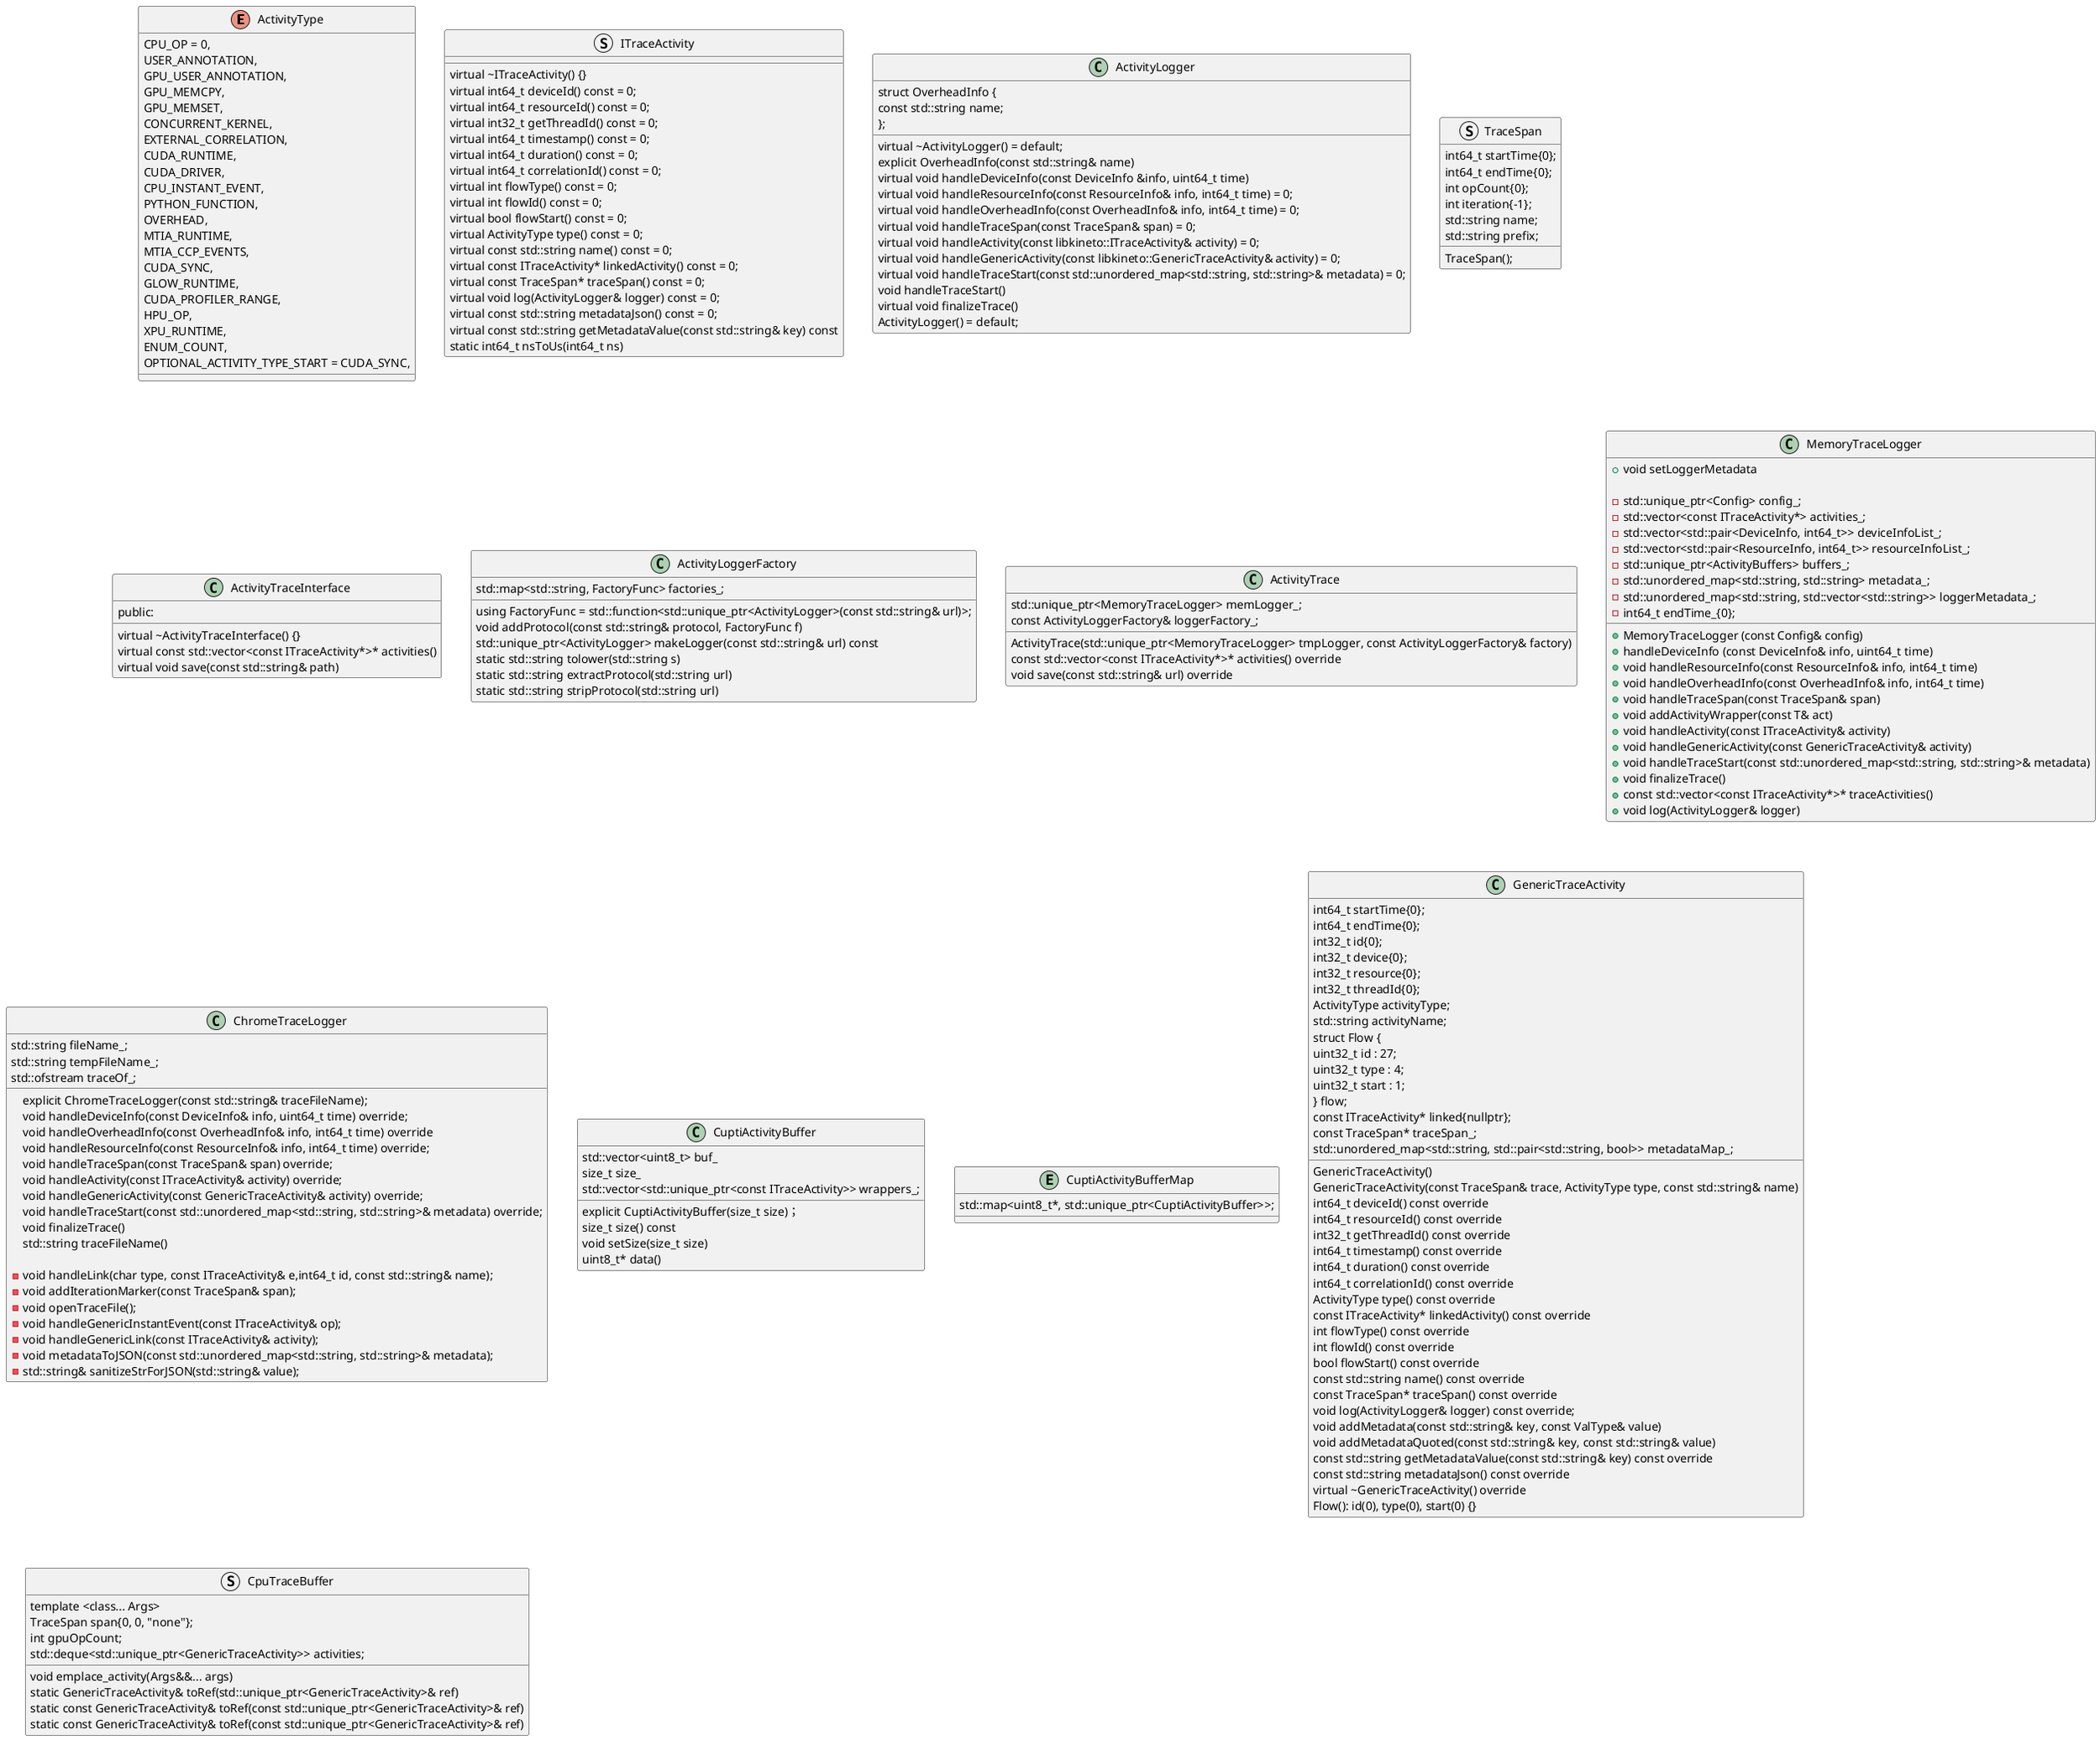 @startuml
'https://plantuml.com/class-diagram
enum ActivityType {
    CPU_OP = 0,
    USER_ANNOTATION,
    GPU_USER_ANNOTATION,
    GPU_MEMCPY,
    GPU_MEMSET,
    CONCURRENT_KERNEL,
    EXTERNAL_CORRELATION,
    CUDA_RUNTIME,
    CUDA_DRIVER,
    CPU_INSTANT_EVENT,
    PYTHON_FUNCTION,
    OVERHEAD,
    MTIA_RUNTIME,
    MTIA_CCP_EVENTS,
    CUDA_SYNC,
    GLOW_RUNTIME,
    CUDA_PROFILER_RANGE,
    HPU_OP,
    XPU_RUNTIME,
    ENUM_COUNT,
    OPTIONAL_ACTIVITY_TYPE_START = CUDA_SYNC,
}

struct ITraceActivity {
  virtual ~ITraceActivity() {}
  virtual int64_t deviceId() const = 0;
  virtual int64_t resourceId() const = 0;
  virtual int32_t getThreadId() const = 0;
  virtual int64_t timestamp() const = 0;
  virtual int64_t duration() const = 0;
  virtual int64_t correlationId() const = 0;
  virtual int flowType() const = 0;
  virtual int flowId() const = 0;
  virtual bool flowStart() const = 0;
  virtual ActivityType type() const = 0;
  virtual const std::string name() const = 0;
  virtual const ITraceActivity* linkedActivity() const = 0;
  virtual const TraceSpan* traceSpan() const = 0;
  virtual void log(ActivityLogger& logger) const = 0;
  virtual const std::string metadataJson() const = 0;
  virtual const std::string getMetadataValue(const std::string& key) const
  static int64_t nsToUs(int64_t ns)
}

class ActivityLogger {
  virtual ~ActivityLogger() = default;
  struct OverheadInfo {
    explicit OverheadInfo(const std::string& name)
    const std::string name;
  };

  virtual void handleDeviceInfo(const DeviceInfo &info, uint64_t time)
  virtual void handleResourceInfo(const ResourceInfo& info, int64_t time) = 0;
  virtual void handleOverheadInfo(const OverheadInfo& info, int64_t time) = 0;
  virtual void handleTraceSpan(const TraceSpan& span) = 0;
  virtual void handleActivity(const libkineto::ITraceActivity& activity) = 0;
  virtual void handleGenericActivity(const libkineto::GenericTraceActivity& activity) = 0;
  virtual void handleTraceStart(const std::unordered_map<std::string, std::string>& metadata) = 0;
  void handleTraceStart()
  virtual void finalizeTrace()
  ActivityLogger() = default;
}

struct TraceSpan {
  TraceSpan();
  int64_t startTime{0};
  int64_t endTime{0};
  int opCount{0};
  int iteration{-1};
  std::string name;
  std::string prefix;
}

class ActivityTraceInterface {
 public:
  virtual ~ActivityTraceInterface() {}
  virtual const std::vector<const ITraceActivity*>* activities()
  virtual void save(const std::string& path)
}

class ActivityLoggerFactory {
  using FactoryFunc = std::function<std::unique_ptr<ActivityLogger>(const std::string& url)>;
  void addProtocol(const std::string& protocol, FactoryFunc f)
  std::unique_ptr<ActivityLogger> makeLogger(const std::string& url) const
  static std::string tolower(std::string s)
  static std::string extractProtocol(std::string url)
  static std::string stripProtocol(std::string url)
  std::map<std::string, FactoryFunc> factories_;
}


class ActivityTrace {
  ActivityTrace(std::unique_ptr<MemoryTraceLogger> tmpLogger, const ActivityLoggerFactory& factory)
  const std::vector<const ITraceActivity*>* activities() override
  void save(const std::string& url) override
  std::unique_ptr<MemoryTraceLogger> memLogger_;
  const ActivityLoggerFactory& loggerFactory_;
}

class MemoryTraceLogger {
    +MemoryTraceLogger (const Config& config)
    +handleDeviceInfo (const DeviceInfo& info, uint64_t time)
    +void handleResourceInfo(const ResourceInfo& info, int64_t time)
    +void handleOverheadInfo(const OverheadInfo& info, int64_t time)
    +void handleTraceSpan(const TraceSpan& span)
    +void addActivityWrapper(const T& act)
    +void handleActivity(const ITraceActivity& activity)
    +void handleGenericActivity(const GenericTraceActivity& activity)
    +void handleTraceStart(const std::unordered_map<std::string, std::string>& metadata)
    +void finalizeTrace()
    +const std::vector<const ITraceActivity*>* traceActivities()
    +void log(ActivityLogger& logger)
    +void setLoggerMetadata

    -std::unique_ptr<Config> config_;
    -std::vector<const ITraceActivity*> activities_;
    -std::vector<std::pair<DeviceInfo, int64_t>> deviceInfoList_;
    -std::vector<std::pair<ResourceInfo, int64_t>> resourceInfoList_;
    -std::unique_ptr<ActivityBuffers> buffers_;
    -std::unordered_map<std::string, std::string> metadata_;
    -std::unordered_map<std::string, std::vector<std::string>> loggerMetadata_;
    -int64_t endTime_{0};
}

class ChromeTraceLogger {
    explicit ChromeTraceLogger(const std::string& traceFileName);
    void handleDeviceInfo(const DeviceInfo& info, uint64_t time) override;
    void handleOverheadInfo(const OverheadInfo& info, int64_t time) override
    void handleResourceInfo(const ResourceInfo& info, int64_t time) override;
    void handleTraceSpan(const TraceSpan& span) override;
    void handleActivity(const ITraceActivity& activity) override;
    void handleGenericActivity(const GenericTraceActivity& activity) override;
    void handleTraceStart(const std::unordered_map<std::string, std::string>& metadata) override;
    void finalizeTrace()
    std::string traceFileName()

    -void handleLink(char type, const ITraceActivity& e,int64_t id, const std::string& name);
    -void addIterationMarker(const TraceSpan& span);
    -void openTraceFile();
    -void handleGenericInstantEvent(const ITraceActivity& op);
    -void handleGenericLink(const ITraceActivity& activity);
    -void metadataToJSON(const std::unordered_map<std::string, std::string>& metadata);
    -std::string& sanitizeStrForJSON(std::string& value);

    std::string fileName_;
    std::string tempFileName_;
    std::ofstream traceOf_;
}

class CuptiActivityBuffer {
    explicit CuptiActivityBuffer(size_t size)；
    size_t size() const
    void setSize(size_t size)
    uint8_t* data()

    std::vector<uint8_t> buf_
    size_t size_
    std::vector<std::unique_ptr<const ITraceActivity>> wrappers_;
}

entity CuptiActivityBufferMap {
    std::map<uint8_t*, std::unique_ptr<CuptiActivityBuffer>>;
}

class GenericTraceActivity {
    GenericTraceActivity()
    GenericTraceActivity(const TraceSpan& trace, ActivityType type, const std::string& name)
    int64_t deviceId() const override
    int64_t resourceId() const override
    int32_t getThreadId() const override
    int64_t timestamp() const override
    int64_t duration() const override
    int64_t correlationId() const override
    ActivityType type() const override
    const ITraceActivity* linkedActivity() const override
    int flowType() const override
    int flowId() const override
    bool flowStart() const override
    const std::string name() const override
    const TraceSpan* traceSpan() const override
    void log(ActivityLogger& logger) const override;
    void addMetadata(const std::string& key, const ValType& value)
    void addMetadataQuoted(const std::string& key, const std::string& value)
    const std::string getMetadataValue(const std::string& key) const override
    const std::string metadataJson() const override
    virtual ~GenericTraceActivity() override
    int64_t startTime{0};
    int64_t endTime{0};
    int32_t id{0};
    int32_t device{0};
    int32_t resource{0};
    int32_t threadId{0};
    ActivityType activityType;
    std::string activityName;
    struct Flow {
        Flow(): id(0), type(0), start(0) {}
        uint32_t id : 27;
        uint32_t type : 4;
        uint32_t start : 1;
    } flow;
    const ITraceActivity* linked{nullptr};
    const TraceSpan* traceSpan_;
    std::unordered_map<std::string, std::pair<std::string, bool>> metadataMap_;
}

struct CpuTraceBuffer {
  template <class... Args>
  void emplace_activity(Args&&... args)
  static GenericTraceActivity& toRef(std::unique_ptr<GenericTraceActivity>& ref)
  static const GenericTraceActivity& toRef(const std::unique_ptr<GenericTraceActivity>& ref)
  static const GenericTraceActivity& toRef(const std::unique_ptr<GenericTraceActivity>& ref)
  TraceSpan span{0, 0, "none"};
  int gpuOpCount;
  std::deque<std::unique_ptr<GenericTraceActivity>> activities;
}
@enduml